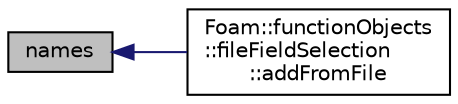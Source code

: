 digraph "names"
{
  bgcolor="transparent";
  edge [fontname="Helvetica",fontsize="10",labelfontname="Helvetica",labelfontsize="10"];
  node [fontname="Helvetica",fontsize="10",shape=record];
  rankdir="LR";
  Node1 [label="names",height=0.2,width=0.4,color="black", fillcolor="grey75", style="filled" fontcolor="black"];
  Node1 -> Node2 [dir="back",color="midnightblue",fontsize="10",style="solid",fontname="Helvetica"];
  Node2 [label="Foam::functionObjects\l::fileFieldSelection\l::addFromFile",height=0.2,width=0.4,color="black",URL="$classFoam_1_1functionObjects_1_1fileFieldSelection.html#aa1eb7d714b28b59028d8098314274ba7",tooltip="Add objects of a given type. "];
}
